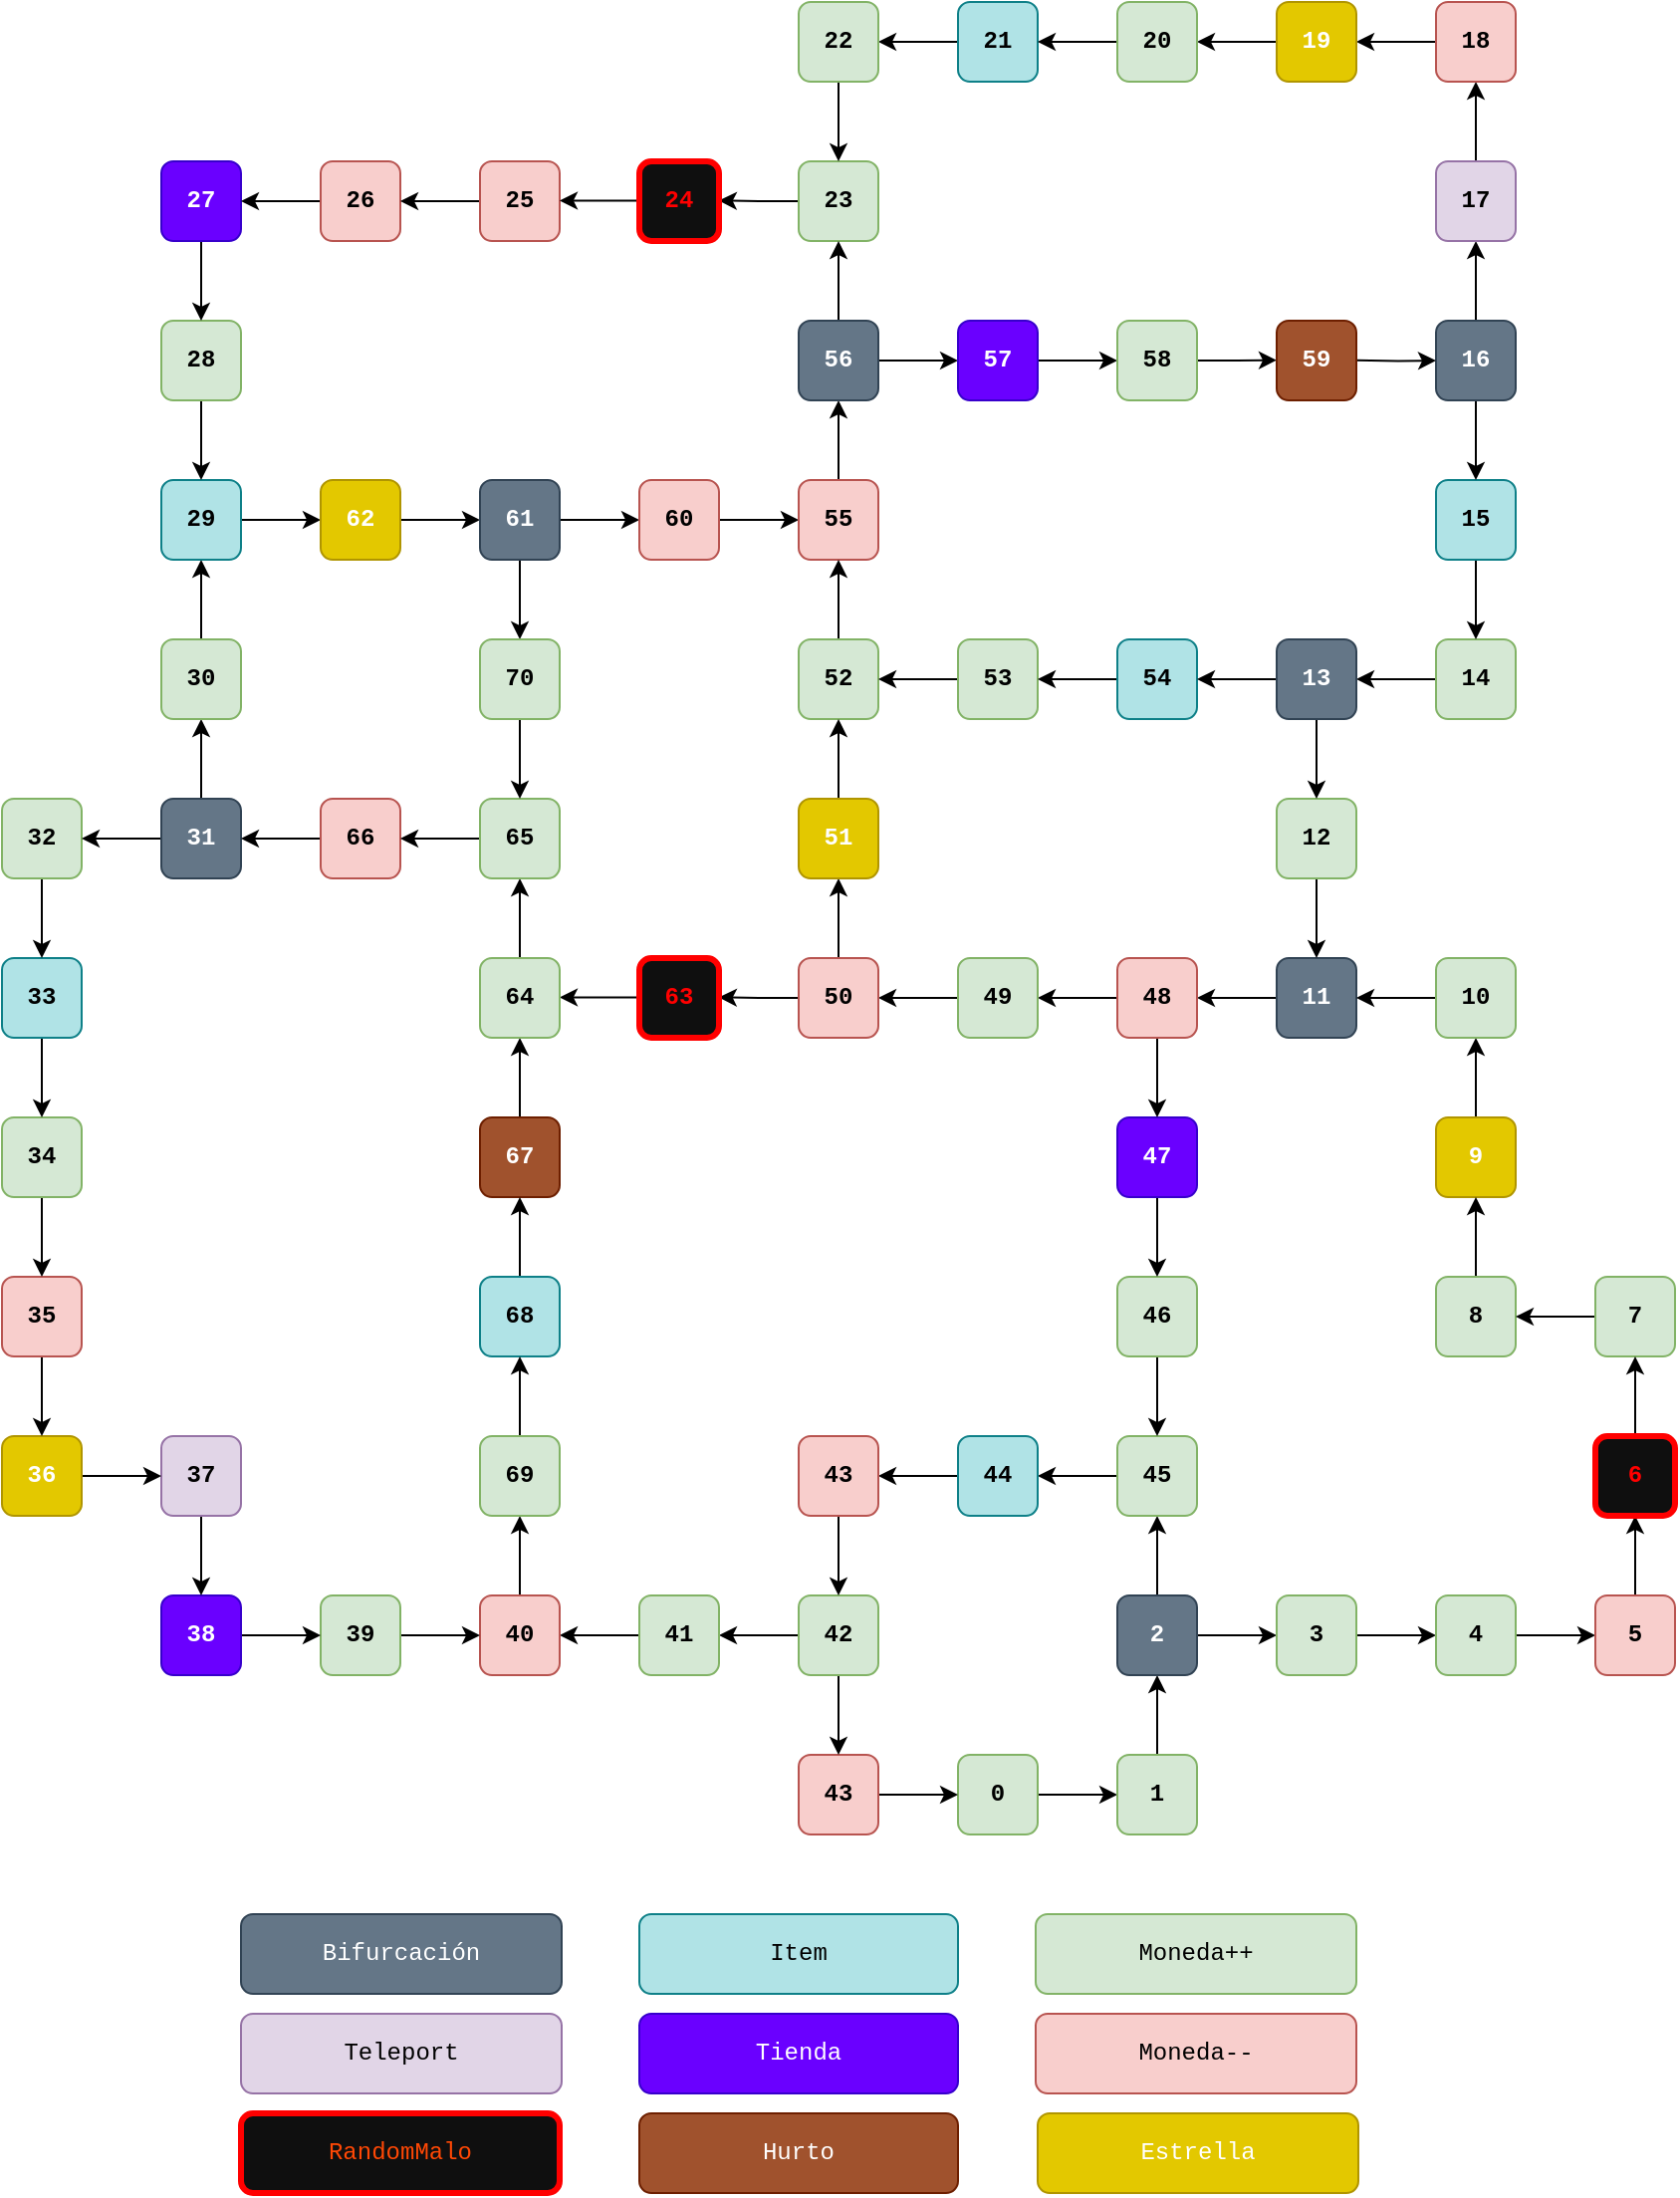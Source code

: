 <mxfile version="11.3.0" type="github" pages="1"><diagram id="_cqRjp08H9SDjL-jaQOt" name="Page-1"><mxGraphModel dx="2000" dy="1801" grid="1" gridSize="10" guides="1" tooltips="1" connect="1" arrows="1" fold="1" page="1" pageScale="1" pageWidth="827" pageHeight="1169" math="0" shadow="0"><root><mxCell id="0"/><mxCell id="1" parent="0"/><mxCell id="MRmTFFFtbZMQ2D_c0-ax-87" style="edgeStyle=orthogonalEdgeStyle;rounded=0;orthogonalLoop=1;jettySize=auto;html=1;exitX=1;exitY=0.5;exitDx=0;exitDy=0;entryX=0;entryY=0.5;entryDx=0;entryDy=0;fontFamily=Courier New;fontStyle=1" edge="1" parent="1" source="MRmTFFFtbZMQ2D_c0-ax-1" target="MRmTFFFtbZMQ2D_c0-ax-2"><mxGeometry relative="1" as="geometry"/></mxCell><mxCell id="MRmTFFFtbZMQ2D_c0-ax-1" value="0" style="rounded=1;whiteSpace=wrap;html=1;fontFamily=Courier New;fillColor=#d5e8d4;strokeColor=#82b366;fontStyle=1" vertex="1" parent="1"><mxGeometry x="360" y="520" width="40" height="40" as="geometry"/></mxCell><mxCell id="MRmTFFFtbZMQ2D_c0-ax-88" style="edgeStyle=orthogonalEdgeStyle;rounded=0;orthogonalLoop=1;jettySize=auto;html=1;exitX=0.5;exitY=0;exitDx=0;exitDy=0;entryX=0.5;entryY=1;entryDx=0;entryDy=0;fontFamily=Courier New;fontStyle=1" edge="1" parent="1" source="MRmTFFFtbZMQ2D_c0-ax-2" target="MRmTFFFtbZMQ2D_c0-ax-4"><mxGeometry relative="1" as="geometry"/></mxCell><mxCell id="MRmTFFFtbZMQ2D_c0-ax-2" value="1" style="rounded=1;whiteSpace=wrap;html=1;fontFamily=Courier New;fillColor=#d5e8d4;strokeColor=#82b366;fontStyle=1" vertex="1" parent="1"><mxGeometry x="440" y="520" width="40" height="40" as="geometry"/></mxCell><mxCell id="MRmTFFFtbZMQ2D_c0-ax-86" style="edgeStyle=orthogonalEdgeStyle;rounded=0;orthogonalLoop=1;jettySize=auto;html=1;exitX=1;exitY=0.5;exitDx=0;exitDy=0;entryX=0;entryY=0.5;entryDx=0;entryDy=0;fontFamily=Courier New;fontStyle=1" edge="1" parent="1" source="MRmTFFFtbZMQ2D_c0-ax-3" target="MRmTFFFtbZMQ2D_c0-ax-1"><mxGeometry relative="1" as="geometry"/></mxCell><mxCell id="MRmTFFFtbZMQ2D_c0-ax-3" value="43" style="rounded=1;whiteSpace=wrap;html=1;fontFamily=Courier New;fillColor=#f8cecc;strokeColor=#b85450;fontStyle=1" vertex="1" parent="1"><mxGeometry x="280" y="520" width="40" height="40" as="geometry"/></mxCell><mxCell id="MRmTFFFtbZMQ2D_c0-ax-89" style="edgeStyle=orthogonalEdgeStyle;rounded=0;orthogonalLoop=1;jettySize=auto;html=1;exitX=0.5;exitY=0;exitDx=0;exitDy=0;entryX=0.5;entryY=1;entryDx=0;entryDy=0;fontFamily=Courier New;fontStyle=1" edge="1" parent="1" source="MRmTFFFtbZMQ2D_c0-ax-4" target="MRmTFFFtbZMQ2D_c0-ax-6"><mxGeometry relative="1" as="geometry"/></mxCell><mxCell id="MRmTFFFtbZMQ2D_c0-ax-93" style="edgeStyle=orthogonalEdgeStyle;rounded=0;orthogonalLoop=1;jettySize=auto;html=1;exitX=1;exitY=0.5;exitDx=0;exitDy=0;entryX=0;entryY=0.5;entryDx=0;entryDy=0;fontFamily=Courier New;fontStyle=1" edge="1" parent="1" source="MRmTFFFtbZMQ2D_c0-ax-4" target="MRmTFFFtbZMQ2D_c0-ax-9"><mxGeometry relative="1" as="geometry"/></mxCell><mxCell id="MRmTFFFtbZMQ2D_c0-ax-4" value="2" style="rounded=1;whiteSpace=wrap;html=1;fontFamily=Courier New;fillColor=#647687;strokeColor=#314354;fontColor=#ffffff;fontStyle=1" vertex="1" parent="1"><mxGeometry x="440" y="440" width="40" height="40" as="geometry"/></mxCell><mxCell id="MRmTFFFtbZMQ2D_c0-ax-85" style="edgeStyle=orthogonalEdgeStyle;rounded=0;orthogonalLoop=1;jettySize=auto;html=1;exitX=0.5;exitY=1;exitDx=0;exitDy=0;entryX=0.5;entryY=0;entryDx=0;entryDy=0;fontFamily=Courier New;fontStyle=1" edge="1" parent="1" source="MRmTFFFtbZMQ2D_c0-ax-5" target="MRmTFFFtbZMQ2D_c0-ax-3"><mxGeometry relative="1" as="geometry"/></mxCell><mxCell id="MRmTFFFtbZMQ2D_c0-ax-170" style="edgeStyle=orthogonalEdgeStyle;rounded=0;orthogonalLoop=1;jettySize=auto;html=1;exitX=0;exitY=0.5;exitDx=0;exitDy=0;entryX=1;entryY=0.5;entryDx=0;entryDy=0;fontFamily=Courier New;fontStyle=1" edge="1" parent="1" source="MRmTFFFtbZMQ2D_c0-ax-5" target="MRmTFFFtbZMQ2D_c0-ax-27"><mxGeometry relative="1" as="geometry"/></mxCell><mxCell id="MRmTFFFtbZMQ2D_c0-ax-5" value="42" style="rounded=1;whiteSpace=wrap;html=1;fontFamily=Courier New;fillColor=#d5e8d4;strokeColor=#82b366;fontStyle=1" vertex="1" parent="1"><mxGeometry x="280" y="440" width="40" height="40" as="geometry"/></mxCell><mxCell id="MRmTFFFtbZMQ2D_c0-ax-90" style="edgeStyle=orthogonalEdgeStyle;rounded=0;orthogonalLoop=1;jettySize=auto;html=1;exitX=0;exitY=0.5;exitDx=0;exitDy=0;entryX=1;entryY=0.5;entryDx=0;entryDy=0;fontFamily=Courier New;fontStyle=1" edge="1" parent="1" source="MRmTFFFtbZMQ2D_c0-ax-6" target="MRmTFFFtbZMQ2D_c0-ax-7"><mxGeometry relative="1" as="geometry"/></mxCell><mxCell id="MRmTFFFtbZMQ2D_c0-ax-6" value="45" style="rounded=1;whiteSpace=wrap;html=1;fontFamily=Courier New;fillColor=#d5e8d4;strokeColor=#82b366;fontStyle=1" vertex="1" parent="1"><mxGeometry x="440" y="360" width="40" height="40" as="geometry"/></mxCell><mxCell id="MRmTFFFtbZMQ2D_c0-ax-91" style="edgeStyle=orthogonalEdgeStyle;rounded=0;orthogonalLoop=1;jettySize=auto;html=1;exitX=0;exitY=0.5;exitDx=0;exitDy=0;entryX=1;entryY=0.5;entryDx=0;entryDy=0;fontFamily=Courier New;fontStyle=1" edge="1" parent="1" source="MRmTFFFtbZMQ2D_c0-ax-7" target="MRmTFFFtbZMQ2D_c0-ax-8"><mxGeometry relative="1" as="geometry"/></mxCell><mxCell id="MRmTFFFtbZMQ2D_c0-ax-7" value="44" style="rounded=1;whiteSpace=wrap;html=1;fontFamily=Courier New;fillColor=#b0e3e6;strokeColor=#0e8088;fontStyle=1" vertex="1" parent="1"><mxGeometry x="360" y="360" width="40" height="40" as="geometry"/></mxCell><mxCell id="MRmTFFFtbZMQ2D_c0-ax-92" style="edgeStyle=orthogonalEdgeStyle;rounded=0;orthogonalLoop=1;jettySize=auto;html=1;exitX=0.5;exitY=1;exitDx=0;exitDy=0;entryX=0.5;entryY=0;entryDx=0;entryDy=0;fontFamily=Courier New;fontStyle=1" edge="1" parent="1" source="MRmTFFFtbZMQ2D_c0-ax-8" target="MRmTFFFtbZMQ2D_c0-ax-5"><mxGeometry relative="1" as="geometry"/></mxCell><mxCell id="MRmTFFFtbZMQ2D_c0-ax-8" value="43" style="rounded=1;whiteSpace=wrap;html=1;fontFamily=Courier New;fillColor=#f8cecc;strokeColor=#b85450;fontStyle=1" vertex="1" parent="1"><mxGeometry x="280" y="360" width="40" height="40" as="geometry"/></mxCell><mxCell id="MRmTFFFtbZMQ2D_c0-ax-106" style="edgeStyle=orthogonalEdgeStyle;rounded=0;orthogonalLoop=1;jettySize=auto;html=1;exitX=1;exitY=0.5;exitDx=0;exitDy=0;entryX=0;entryY=0.5;entryDx=0;entryDy=0;fontFamily=Courier New;fontStyle=1" edge="1" parent="1" source="MRmTFFFtbZMQ2D_c0-ax-9" target="MRmTFFFtbZMQ2D_c0-ax-10"><mxGeometry relative="1" as="geometry"/></mxCell><mxCell id="MRmTFFFtbZMQ2D_c0-ax-9" value="3" style="rounded=1;whiteSpace=wrap;html=1;fontFamily=Courier New;fillColor=#d5e8d4;strokeColor=#82b366;fontStyle=1" vertex="1" parent="1"><mxGeometry x="520" y="440" width="40" height="40" as="geometry"/></mxCell><mxCell id="MRmTFFFtbZMQ2D_c0-ax-105" style="edgeStyle=orthogonalEdgeStyle;rounded=0;orthogonalLoop=1;jettySize=auto;html=1;exitX=1;exitY=0.5;exitDx=0;exitDy=0;entryX=0;entryY=0.5;entryDx=0;entryDy=0;fontFamily=Courier New;fontStyle=1" edge="1" parent="1" source="MRmTFFFtbZMQ2D_c0-ax-10" target="MRmTFFFtbZMQ2D_c0-ax-11"><mxGeometry relative="1" as="geometry"/></mxCell><mxCell id="MRmTFFFtbZMQ2D_c0-ax-10" value="4" style="rounded=1;whiteSpace=wrap;html=1;fontFamily=Courier New;fillColor=#d5e8d4;strokeColor=#82b366;fontStyle=1" vertex="1" parent="1"><mxGeometry x="600" y="440" width="40" height="40" as="geometry"/></mxCell><mxCell id="MRmTFFFtbZMQ2D_c0-ax-104" style="edgeStyle=orthogonalEdgeStyle;rounded=0;orthogonalLoop=1;jettySize=auto;html=1;exitX=0.5;exitY=0;exitDx=0;exitDy=0;entryX=0.5;entryY=1;entryDx=0;entryDy=0;fontFamily=Courier New;fontStyle=1" edge="1" parent="1" source="MRmTFFFtbZMQ2D_c0-ax-11" target="MRmTFFFtbZMQ2D_c0-ax-20"><mxGeometry relative="1" as="geometry"/></mxCell><mxCell id="MRmTFFFtbZMQ2D_c0-ax-11" value="5" style="rounded=1;whiteSpace=wrap;html=1;fontFamily=Courier New;fillColor=#f8cecc;strokeColor=#b85450;fontStyle=1" vertex="1" parent="1"><mxGeometry x="680" y="440" width="40" height="40" as="geometry"/></mxCell><mxCell id="MRmTFFFtbZMQ2D_c0-ax-94" style="edgeStyle=orthogonalEdgeStyle;rounded=0;orthogonalLoop=1;jettySize=auto;html=1;exitX=0.5;exitY=1;exitDx=0;exitDy=0;entryX=0.5;entryY=0;entryDx=0;entryDy=0;fontFamily=Courier New;fontStyle=1" edge="1" parent="1" source="MRmTFFFtbZMQ2D_c0-ax-12" target="MRmTFFFtbZMQ2D_c0-ax-6"><mxGeometry relative="1" as="geometry"/></mxCell><mxCell id="MRmTFFFtbZMQ2D_c0-ax-12" value="46" style="rounded=1;whiteSpace=wrap;html=1;fontFamily=Courier New;fillColor=#d5e8d4;strokeColor=#82b366;fontStyle=1" vertex="1" parent="1"><mxGeometry x="440" y="280" width="40" height="40" as="geometry"/></mxCell><mxCell id="MRmTFFFtbZMQ2D_c0-ax-95" style="edgeStyle=orthogonalEdgeStyle;rounded=0;orthogonalLoop=1;jettySize=auto;html=1;exitX=0.5;exitY=1;exitDx=0;exitDy=0;entryX=0.5;entryY=0;entryDx=0;entryDy=0;fontFamily=Courier New;fontStyle=1" edge="1" parent="1" source="MRmTFFFtbZMQ2D_c0-ax-13" target="MRmTFFFtbZMQ2D_c0-ax-12"><mxGeometry relative="1" as="geometry"/></mxCell><mxCell id="MRmTFFFtbZMQ2D_c0-ax-13" value="47" style="rounded=1;whiteSpace=wrap;html=1;fontFamily=Courier New;fillColor=#6a00ff;strokeColor=#3700CC;fontColor=#ffffff;fontStyle=1" vertex="1" parent="1"><mxGeometry x="440" y="200" width="40" height="40" as="geometry"/></mxCell><mxCell id="MRmTFFFtbZMQ2D_c0-ax-98" style="edgeStyle=orthogonalEdgeStyle;rounded=0;orthogonalLoop=1;jettySize=auto;html=1;exitX=0;exitY=0.5;exitDx=0;exitDy=0;entryX=1;entryY=0.5;entryDx=0;entryDy=0;fontFamily=Courier New;fontStyle=1" edge="1" parent="1" source="MRmTFFFtbZMQ2D_c0-ax-14" target="MRmTFFFtbZMQ2D_c0-ax-15"><mxGeometry relative="1" as="geometry"/></mxCell><mxCell id="MRmTFFFtbZMQ2D_c0-ax-14" value="11" style="rounded=1;whiteSpace=wrap;html=1;fontFamily=Courier New;fillColor=#647687;strokeColor=#314354;fontColor=#ffffff;fontStyle=1" vertex="1" parent="1"><mxGeometry x="520" y="120" width="40" height="40" as="geometry"/></mxCell><mxCell id="MRmTFFFtbZMQ2D_c0-ax-96" style="edgeStyle=orthogonalEdgeStyle;rounded=0;orthogonalLoop=1;jettySize=auto;html=1;exitX=0.5;exitY=1;exitDx=0;exitDy=0;entryX=0.5;entryY=0;entryDx=0;entryDy=0;fontFamily=Courier New;fontStyle=1" edge="1" parent="1" source="MRmTFFFtbZMQ2D_c0-ax-15" target="MRmTFFFtbZMQ2D_c0-ax-13"><mxGeometry relative="1" as="geometry"/></mxCell><mxCell id="MRmTFFFtbZMQ2D_c0-ax-97" style="edgeStyle=orthogonalEdgeStyle;rounded=0;orthogonalLoop=1;jettySize=auto;html=1;exitX=0;exitY=0.5;exitDx=0;exitDy=0;entryX=1;entryY=0.5;entryDx=0;entryDy=0;fontFamily=Courier New;fontStyle=1" edge="1" parent="1" source="MRmTFFFtbZMQ2D_c0-ax-15" target="MRmTFFFtbZMQ2D_c0-ax-21"><mxGeometry relative="1" as="geometry"/></mxCell><mxCell id="MRmTFFFtbZMQ2D_c0-ax-15" value="48" style="rounded=1;whiteSpace=wrap;html=1;fontFamily=Courier New;fillColor=#f8cecc;strokeColor=#b85450;fontStyle=1" vertex="1" parent="1"><mxGeometry x="440" y="120" width="40" height="40" as="geometry"/></mxCell><mxCell id="MRmTFFFtbZMQ2D_c0-ax-100" style="edgeStyle=orthogonalEdgeStyle;rounded=0;orthogonalLoop=1;jettySize=auto;html=1;exitX=0.5;exitY=0;exitDx=0;exitDy=0;entryX=0.5;entryY=1;entryDx=0;entryDy=0;fontFamily=Courier New;fontStyle=1" edge="1" parent="1" source="MRmTFFFtbZMQ2D_c0-ax-16" target="MRmTFFFtbZMQ2D_c0-ax-17"><mxGeometry relative="1" as="geometry"/></mxCell><mxCell id="MRmTFFFtbZMQ2D_c0-ax-16" value="9" style="rounded=1;whiteSpace=wrap;html=1;fontFamily=Courier New;fillColor=#e3c800;strokeColor=#B09500;fontColor=#ffffff;fontStyle=1" vertex="1" parent="1"><mxGeometry x="600" y="200" width="40" height="40" as="geometry"/></mxCell><mxCell id="MRmTFFFtbZMQ2D_c0-ax-99" style="edgeStyle=orthogonalEdgeStyle;rounded=0;orthogonalLoop=1;jettySize=auto;html=1;exitX=0;exitY=0.5;exitDx=0;exitDy=0;entryX=1;entryY=0.5;entryDx=0;entryDy=0;fontFamily=Courier New;fontStyle=1" edge="1" parent="1" source="MRmTFFFtbZMQ2D_c0-ax-17" target="MRmTFFFtbZMQ2D_c0-ax-14"><mxGeometry relative="1" as="geometry"/></mxCell><mxCell id="MRmTFFFtbZMQ2D_c0-ax-17" value="10" style="rounded=1;whiteSpace=wrap;html=1;fontFamily=Courier New;fontStyle=1;fillColor=#d5e8d4;strokeColor=#82b366;" vertex="1" parent="1"><mxGeometry x="600" y="120" width="40" height="40" as="geometry"/></mxCell><mxCell id="MRmTFFFtbZMQ2D_c0-ax-101" style="edgeStyle=orthogonalEdgeStyle;rounded=0;orthogonalLoop=1;jettySize=auto;html=1;exitX=0.5;exitY=0;exitDx=0;exitDy=0;entryX=0.5;entryY=1;entryDx=0;entryDy=0;fontFamily=Courier New;fontStyle=1" edge="1" parent="1" source="MRmTFFFtbZMQ2D_c0-ax-18" target="MRmTFFFtbZMQ2D_c0-ax-16"><mxGeometry relative="1" as="geometry"/></mxCell><mxCell id="MRmTFFFtbZMQ2D_c0-ax-18" value="8" style="rounded=1;whiteSpace=wrap;html=1;fontFamily=Courier New;fillColor=#d5e8d4;strokeColor=#82b366;fontStyle=1" vertex="1" parent="1"><mxGeometry x="600" y="280" width="40" height="40" as="geometry"/></mxCell><mxCell id="MRmTFFFtbZMQ2D_c0-ax-102" style="edgeStyle=orthogonalEdgeStyle;rounded=0;orthogonalLoop=1;jettySize=auto;html=1;exitX=0;exitY=0.5;exitDx=0;exitDy=0;entryX=1;entryY=0.5;entryDx=0;entryDy=0;fontFamily=Courier New;fontStyle=1" edge="1" parent="1" source="MRmTFFFtbZMQ2D_c0-ax-19" target="MRmTFFFtbZMQ2D_c0-ax-18"><mxGeometry relative="1" as="geometry"/></mxCell><mxCell id="MRmTFFFtbZMQ2D_c0-ax-19" value="7" style="rounded=1;whiteSpace=wrap;html=1;fontFamily=Courier New;fontStyle=1;fillColor=#d5e8d4;strokeColor=#82b366;" vertex="1" parent="1"><mxGeometry x="680" y="280" width="40" height="40" as="geometry"/></mxCell><mxCell id="MRmTFFFtbZMQ2D_c0-ax-103" style="edgeStyle=orthogonalEdgeStyle;rounded=0;orthogonalLoop=1;jettySize=auto;html=1;exitX=0.5;exitY=0;exitDx=0;exitDy=0;entryX=0.5;entryY=1;entryDx=0;entryDy=0;fontFamily=Courier New;fontStyle=1" edge="1" parent="1" source="MRmTFFFtbZMQ2D_c0-ax-20" target="MRmTFFFtbZMQ2D_c0-ax-19"><mxGeometry relative="1" as="geometry"/></mxCell><mxCell id="MRmTFFFtbZMQ2D_c0-ax-20" value="&lt;font color=&quot;#ff0000&quot;&gt;6&lt;/font&gt;" style="rounded=1;whiteSpace=wrap;html=1;fontFamily=Courier New;strokeColor=#FF0000;fillColor=#0F0F0F;strokeWidth=3;fontStyle=1" vertex="1" parent="1"><mxGeometry x="680" y="360" width="40" height="40" as="geometry"/></mxCell><mxCell id="MRmTFFFtbZMQ2D_c0-ax-122" style="edgeStyle=orthogonalEdgeStyle;rounded=0;orthogonalLoop=1;jettySize=auto;html=1;exitX=0;exitY=0.5;exitDx=0;exitDy=0;entryX=1;entryY=0.5;entryDx=0;entryDy=0;fontFamily=Courier New;fontStyle=1" edge="1" parent="1" source="MRmTFFFtbZMQ2D_c0-ax-21" target="MRmTFFFtbZMQ2D_c0-ax-22"><mxGeometry relative="1" as="geometry"/></mxCell><mxCell id="MRmTFFFtbZMQ2D_c0-ax-21" value="49" style="rounded=1;whiteSpace=wrap;html=1;fontFamily=Courier New;fillColor=#d5e8d4;strokeColor=#82b366;fontStyle=1" vertex="1" parent="1"><mxGeometry x="360" y="120" width="40" height="40" as="geometry"/></mxCell><mxCell id="MRmTFFFtbZMQ2D_c0-ax-127" style="edgeStyle=orthogonalEdgeStyle;rounded=0;orthogonalLoop=1;jettySize=auto;html=1;exitX=0;exitY=0.5;exitDx=0;exitDy=0;entryX=1;entryY=0.5;entryDx=0;entryDy=0;fontFamily=Courier New;fontStyle=1" edge="1" parent="1" source="MRmTFFFtbZMQ2D_c0-ax-22"><mxGeometry relative="1" as="geometry"><mxPoint x="239.931" y="139.724" as="targetPoint"/></mxGeometry></mxCell><mxCell id="MRmTFFFtbZMQ2D_c0-ax-193" style="edgeStyle=orthogonalEdgeStyle;rounded=0;orthogonalLoop=1;jettySize=auto;html=1;exitX=0.5;exitY=0;exitDx=0;exitDy=0;entryX=0.5;entryY=1;entryDx=0;entryDy=0;fontFamily=Courier New;" edge="1" parent="1" source="MRmTFFFtbZMQ2D_c0-ax-22" target="MRmTFFFtbZMQ2D_c0-ax-119"><mxGeometry relative="1" as="geometry"/></mxCell><mxCell id="MRmTFFFtbZMQ2D_c0-ax-22" value="50" style="rounded=1;whiteSpace=wrap;html=1;fontFamily=Courier New;fillColor=#f8cecc;strokeColor=#b85450;fontStyle=1" vertex="1" parent="1"><mxGeometry x="280" y="120" width="40" height="40" as="geometry"/></mxCell><mxCell id="MRmTFFFtbZMQ2D_c0-ax-126" style="edgeStyle=orthogonalEdgeStyle;rounded=0;orthogonalLoop=1;jettySize=auto;html=1;exitX=0;exitY=0.5;exitDx=0;exitDy=0;entryX=1;entryY=0.5;entryDx=0;entryDy=0;fontFamily=Courier New;fontStyle=1" edge="1" parent="1" target="MRmTFFFtbZMQ2D_c0-ax-33"><mxGeometry relative="1" as="geometry"><mxPoint x="199.931" y="139.724" as="sourcePoint"/></mxGeometry></mxCell><mxCell id="MRmTFFFtbZMQ2D_c0-ax-187" style="edgeStyle=orthogonalEdgeStyle;rounded=0;orthogonalLoop=1;jettySize=auto;html=1;exitX=0.5;exitY=1;exitDx=0;exitDy=0;entryX=0.5;entryY=0;entryDx=0;entryDy=0;fontFamily=Courier New;" edge="1" parent="1" source="MRmTFFFtbZMQ2D_c0-ax-24" target="MRmTFFFtbZMQ2D_c0-ax-14"><mxGeometry relative="1" as="geometry"/></mxCell><mxCell id="MRmTFFFtbZMQ2D_c0-ax-24" value="12" style="rounded=1;whiteSpace=wrap;html=1;fontFamily=Courier New;fillColor=#d5e8d4;strokeColor=#82b366;fontStyle=1" vertex="1" parent="1"><mxGeometry x="520" y="40" width="40" height="40" as="geometry"/></mxCell><mxCell id="MRmTFFFtbZMQ2D_c0-ax-190" style="edgeStyle=orthogonalEdgeStyle;rounded=0;orthogonalLoop=1;jettySize=auto;html=1;exitX=0;exitY=0.5;exitDx=0;exitDy=0;entryX=1;entryY=0.5;entryDx=0;entryDy=0;fontFamily=Courier New;" edge="1" parent="1" source="MRmTFFFtbZMQ2D_c0-ax-26" target="MRmTFFFtbZMQ2D_c0-ax-57"><mxGeometry relative="1" as="geometry"/></mxCell><mxCell id="MRmTFFFtbZMQ2D_c0-ax-26" value="14" style="rounded=1;whiteSpace=wrap;html=1;fontFamily=Courier New;fillColor=#d5e8d4;strokeColor=#82b366;fontStyle=1" vertex="1" parent="1"><mxGeometry x="600" y="-40" width="40" height="40" as="geometry"/></mxCell><mxCell id="MRmTFFFtbZMQ2D_c0-ax-169" style="edgeStyle=orthogonalEdgeStyle;rounded=0;orthogonalLoop=1;jettySize=auto;html=1;exitX=0;exitY=0.5;exitDx=0;exitDy=0;entryX=1;entryY=0.5;entryDx=0;entryDy=0;fontFamily=Courier New;fontStyle=1" edge="1" parent="1" source="MRmTFFFtbZMQ2D_c0-ax-27" target="MRmTFFFtbZMQ2D_c0-ax-28"><mxGeometry relative="1" as="geometry"/></mxCell><mxCell id="MRmTFFFtbZMQ2D_c0-ax-27" value="41" style="rounded=1;whiteSpace=wrap;html=1;fontFamily=Courier New;fillColor=#d5e8d4;strokeColor=#82b366;fontStyle=1" vertex="1" parent="1"><mxGeometry x="200" y="440" width="40" height="40" as="geometry"/></mxCell><mxCell id="MRmTFFFtbZMQ2D_c0-ax-165" style="edgeStyle=orthogonalEdgeStyle;rounded=0;orthogonalLoop=1;jettySize=auto;html=1;exitX=0.5;exitY=0;exitDx=0;exitDy=0;entryX=0.5;entryY=1;entryDx=0;entryDy=0;fontFamily=Courier New;fontStyle=1" edge="1" parent="1" source="MRmTFFFtbZMQ2D_c0-ax-28" target="MRmTFFFtbZMQ2D_c0-ax-32"><mxGeometry relative="1" as="geometry"/></mxCell><mxCell id="MRmTFFFtbZMQ2D_c0-ax-28" value="40" style="rounded=1;whiteSpace=wrap;html=1;fontFamily=Courier New;fillColor=#f8cecc;strokeColor=#b85450;fontStyle=1" vertex="1" parent="1"><mxGeometry x="120" y="440" width="40" height="40" as="geometry"/></mxCell><mxCell id="MRmTFFFtbZMQ2D_c0-ax-168" style="edgeStyle=orthogonalEdgeStyle;rounded=0;orthogonalLoop=1;jettySize=auto;html=1;exitX=0.5;exitY=0;exitDx=0;exitDy=0;entryX=0.5;entryY=1;entryDx=0;entryDy=0;fontFamily=Courier New;fontStyle=1" edge="1" parent="1" source="MRmTFFFtbZMQ2D_c0-ax-30" target="MRmTFFFtbZMQ2D_c0-ax-33"><mxGeometry relative="1" as="geometry"/></mxCell><mxCell id="MRmTFFFtbZMQ2D_c0-ax-30" value="67" style="rounded=1;whiteSpace=wrap;html=1;fontFamily=Courier New;fillColor=#a0522d;strokeColor=#6D1F00;fontColor=#ffffff;fontStyle=1" vertex="1" parent="1"><mxGeometry x="120" y="200" width="40" height="40" as="geometry"/></mxCell><mxCell id="MRmTFFFtbZMQ2D_c0-ax-167" style="edgeStyle=orthogonalEdgeStyle;rounded=0;orthogonalLoop=1;jettySize=auto;html=1;exitX=0.5;exitY=0;exitDx=0;exitDy=0;entryX=0.5;entryY=1;entryDx=0;entryDy=0;fontFamily=Courier New;fontStyle=1" edge="1" parent="1" source="MRmTFFFtbZMQ2D_c0-ax-31" target="MRmTFFFtbZMQ2D_c0-ax-30"><mxGeometry relative="1" as="geometry"/></mxCell><mxCell id="MRmTFFFtbZMQ2D_c0-ax-31" value="68" style="rounded=1;whiteSpace=wrap;html=1;fontFamily=Courier New;fillColor=#b0e3e6;strokeColor=#0e8088;fontStyle=1" vertex="1" parent="1"><mxGeometry x="120" y="280" width="40" height="40" as="geometry"/></mxCell><mxCell id="MRmTFFFtbZMQ2D_c0-ax-166" style="edgeStyle=orthogonalEdgeStyle;rounded=0;orthogonalLoop=1;jettySize=auto;html=1;exitX=0.5;exitY=0;exitDx=0;exitDy=0;entryX=0.5;entryY=1;entryDx=0;entryDy=0;fontFamily=Courier New;fontStyle=1" edge="1" parent="1" source="MRmTFFFtbZMQ2D_c0-ax-32" target="MRmTFFFtbZMQ2D_c0-ax-31"><mxGeometry relative="1" as="geometry"/></mxCell><mxCell id="MRmTFFFtbZMQ2D_c0-ax-32" value="69" style="rounded=1;whiteSpace=wrap;html=1;fontFamily=Courier New;fillColor=#d5e8d4;strokeColor=#82b366;fontStyle=1" vertex="1" parent="1"><mxGeometry x="120" y="360" width="40" height="40" as="geometry"/></mxCell><mxCell id="MRmTFFFtbZMQ2D_c0-ax-125" style="edgeStyle=orthogonalEdgeStyle;rounded=0;orthogonalLoop=1;jettySize=auto;html=1;exitX=0.5;exitY=0;exitDx=0;exitDy=0;entryX=0.5;entryY=1;entryDx=0;entryDy=0;fontFamily=Courier New;fontStyle=1" edge="1" parent="1" source="MRmTFFFtbZMQ2D_c0-ax-33" target="MRmTFFFtbZMQ2D_c0-ax-44"><mxGeometry relative="1" as="geometry"/></mxCell><mxCell id="MRmTFFFtbZMQ2D_c0-ax-33" value="64" style="rounded=1;whiteSpace=wrap;html=1;fontFamily=Courier New;fillColor=#d5e8d4;strokeColor=#82b366;fontStyle=1" vertex="1" parent="1"><mxGeometry x="120" y="120" width="40" height="40" as="geometry"/></mxCell><mxCell id="MRmTFFFtbZMQ2D_c0-ax-164" style="edgeStyle=orthogonalEdgeStyle;rounded=0;orthogonalLoop=1;jettySize=auto;html=1;exitX=1;exitY=0.5;exitDx=0;exitDy=0;entryX=0;entryY=0.5;entryDx=0;entryDy=0;fontFamily=Courier New;fontStyle=1" edge="1" parent="1" source="MRmTFFFtbZMQ2D_c0-ax-34" target="MRmTFFFtbZMQ2D_c0-ax-28"><mxGeometry relative="1" as="geometry"/></mxCell><mxCell id="MRmTFFFtbZMQ2D_c0-ax-34" value="39" style="rounded=1;whiteSpace=wrap;html=1;fontFamily=Courier New;fillColor=#d5e8d4;strokeColor=#82b366;fontStyle=1" vertex="1" parent="1"><mxGeometry x="40" y="440" width="40" height="40" as="geometry"/></mxCell><mxCell id="MRmTFFFtbZMQ2D_c0-ax-163" style="edgeStyle=orthogonalEdgeStyle;rounded=0;orthogonalLoop=1;jettySize=auto;html=1;exitX=1;exitY=0.5;exitDx=0;exitDy=0;entryX=0;entryY=0.5;entryDx=0;entryDy=0;fontFamily=Courier New;fontStyle=1" edge="1" parent="1" source="MRmTFFFtbZMQ2D_c0-ax-35" target="MRmTFFFtbZMQ2D_c0-ax-34"><mxGeometry relative="1" as="geometry"/></mxCell><mxCell id="MRmTFFFtbZMQ2D_c0-ax-35" value="38" style="rounded=1;whiteSpace=wrap;html=1;fontFamily=Courier New;fillColor=#6a00ff;strokeColor=#3700CC;fontColor=#ffffff;fontStyle=1" vertex="1" parent="1"><mxGeometry x="-40" y="440" width="40" height="40" as="geometry"/></mxCell><mxCell id="MRmTFFFtbZMQ2D_c0-ax-162" style="edgeStyle=orthogonalEdgeStyle;rounded=0;orthogonalLoop=1;jettySize=auto;html=1;exitX=0.5;exitY=1;exitDx=0;exitDy=0;entryX=0.5;entryY=0;entryDx=0;entryDy=0;fontFamily=Courier New;fontStyle=1" edge="1" parent="1" source="MRmTFFFtbZMQ2D_c0-ax-36" target="MRmTFFFtbZMQ2D_c0-ax-35"><mxGeometry relative="1" as="geometry"/></mxCell><mxCell id="MRmTFFFtbZMQ2D_c0-ax-36" value="37" style="rounded=1;whiteSpace=wrap;html=1;fontFamily=Courier New;fillColor=#e1d5e7;strokeColor=#9673a6;fontStyle=1" vertex="1" parent="1"><mxGeometry x="-40" y="360" width="40" height="40" as="geometry"/></mxCell><mxCell id="MRmTFFFtbZMQ2D_c0-ax-161" style="edgeStyle=orthogonalEdgeStyle;rounded=0;orthogonalLoop=1;jettySize=auto;html=1;exitX=1;exitY=0.5;exitDx=0;exitDy=0;entryX=0;entryY=0.5;entryDx=0;entryDy=0;fontFamily=Courier New;fontStyle=1" edge="1" parent="1" source="MRmTFFFtbZMQ2D_c0-ax-37" target="MRmTFFFtbZMQ2D_c0-ax-36"><mxGeometry relative="1" as="geometry"/></mxCell><mxCell id="MRmTFFFtbZMQ2D_c0-ax-37" value="36" style="rounded=1;whiteSpace=wrap;html=1;fontFamily=Courier New;fillColor=#e3c800;strokeColor=#B09500;fontColor=#ffffff;fontStyle=1" vertex="1" parent="1"><mxGeometry x="-120" y="360" width="40" height="40" as="geometry"/></mxCell><mxCell id="MRmTFFFtbZMQ2D_c0-ax-160" style="edgeStyle=orthogonalEdgeStyle;rounded=0;orthogonalLoop=1;jettySize=auto;html=1;exitX=0.5;exitY=1;exitDx=0;exitDy=0;entryX=0.5;entryY=0;entryDx=0;entryDy=0;fontFamily=Courier New;fontStyle=1" edge="1" parent="1" source="MRmTFFFtbZMQ2D_c0-ax-38" target="MRmTFFFtbZMQ2D_c0-ax-37"><mxGeometry relative="1" as="geometry"/></mxCell><mxCell id="MRmTFFFtbZMQ2D_c0-ax-38" value="35" style="rounded=1;whiteSpace=wrap;html=1;fontFamily=Courier New;fillColor=#f8cecc;strokeColor=#b85450;fontStyle=1" vertex="1" parent="1"><mxGeometry x="-120" y="280" width="40" height="40" as="geometry"/></mxCell><mxCell id="MRmTFFFtbZMQ2D_c0-ax-159" style="edgeStyle=orthogonalEdgeStyle;rounded=0;orthogonalLoop=1;jettySize=auto;html=1;exitX=0.5;exitY=1;exitDx=0;exitDy=0;entryX=0.5;entryY=0;entryDx=0;entryDy=0;fontFamily=Courier New;fontStyle=1" edge="1" parent="1" source="MRmTFFFtbZMQ2D_c0-ax-39" target="MRmTFFFtbZMQ2D_c0-ax-38"><mxGeometry relative="1" as="geometry"/></mxCell><mxCell id="MRmTFFFtbZMQ2D_c0-ax-39" value="34" style="rounded=1;whiteSpace=wrap;html=1;fontFamily=Courier New;fillColor=#d5e8d4;strokeColor=#82b366;fontStyle=1" vertex="1" parent="1"><mxGeometry x="-120" y="200" width="40" height="40" as="geometry"/></mxCell><mxCell id="MRmTFFFtbZMQ2D_c0-ax-158" style="edgeStyle=orthogonalEdgeStyle;rounded=0;orthogonalLoop=1;jettySize=auto;html=1;exitX=0.5;exitY=1;exitDx=0;exitDy=0;entryX=0.5;entryY=0;entryDx=0;entryDy=0;fontFamily=Courier New;fontStyle=1" edge="1" parent="1" source="MRmTFFFtbZMQ2D_c0-ax-40" target="MRmTFFFtbZMQ2D_c0-ax-39"><mxGeometry relative="1" as="geometry"/></mxCell><mxCell id="MRmTFFFtbZMQ2D_c0-ax-40" value="33" style="rounded=1;whiteSpace=wrap;html=1;fontFamily=Courier New;fillColor=#b0e3e6;strokeColor=#0e8088;fontStyle=1" vertex="1" parent="1"><mxGeometry x="-120" y="120" width="40" height="40" as="geometry"/></mxCell><mxCell id="MRmTFFFtbZMQ2D_c0-ax-157" style="edgeStyle=orthogonalEdgeStyle;rounded=0;orthogonalLoop=1;jettySize=auto;html=1;exitX=0.5;exitY=1;exitDx=0;exitDy=0;entryX=0.5;entryY=0;entryDx=0;entryDy=0;fontFamily=Courier New;fontStyle=1" edge="1" parent="1" source="MRmTFFFtbZMQ2D_c0-ax-41" target="MRmTFFFtbZMQ2D_c0-ax-40"><mxGeometry relative="1" as="geometry"/></mxCell><mxCell id="MRmTFFFtbZMQ2D_c0-ax-41" value="32" style="rounded=1;whiteSpace=wrap;html=1;fontFamily=Courier New;fillColor=#d5e8d4;strokeColor=#82b366;fontStyle=1" vertex="1" parent="1"><mxGeometry x="-120" y="40" width="40" height="40" as="geometry"/></mxCell><mxCell id="MRmTFFFtbZMQ2D_c0-ax-156" style="edgeStyle=orthogonalEdgeStyle;rounded=0;orthogonalLoop=1;jettySize=auto;html=1;exitX=0;exitY=0.5;exitDx=0;exitDy=0;entryX=1;entryY=0.5;entryDx=0;entryDy=0;fontFamily=Courier New;fontStyle=1" edge="1" parent="1" source="MRmTFFFtbZMQ2D_c0-ax-42" target="MRmTFFFtbZMQ2D_c0-ax-41"><mxGeometry relative="1" as="geometry"/></mxCell><mxCell id="MRmTFFFtbZMQ2D_c0-ax-171" style="edgeStyle=orthogonalEdgeStyle;rounded=0;orthogonalLoop=1;jettySize=auto;html=1;exitX=0.5;exitY=0;exitDx=0;exitDy=0;entryX=0.5;entryY=1;entryDx=0;entryDy=0;fontFamily=Courier New;fontStyle=1" edge="1" parent="1" source="MRmTFFFtbZMQ2D_c0-ax-42" target="MRmTFFFtbZMQ2D_c0-ax-45"><mxGeometry relative="1" as="geometry"/></mxCell><mxCell id="MRmTFFFtbZMQ2D_c0-ax-42" value="31" style="rounded=1;whiteSpace=wrap;html=1;fontFamily=Courier New;fillColor=#647687;strokeColor=#314354;fontColor=#ffffff;fontStyle=1" vertex="1" parent="1"><mxGeometry x="-40" y="40" width="40" height="40" as="geometry"/></mxCell><mxCell id="MRmTFFFtbZMQ2D_c0-ax-75" style="edgeStyle=orthogonalEdgeStyle;rounded=0;orthogonalLoop=1;jettySize=auto;html=1;exitX=0;exitY=0.5;exitDx=0;exitDy=0;entryX=1;entryY=0.5;entryDx=0;entryDy=0;fontFamily=Courier New;fontStyle=1" edge="1" parent="1" source="MRmTFFFtbZMQ2D_c0-ax-43" target="MRmTFFFtbZMQ2D_c0-ax-42"><mxGeometry relative="1" as="geometry"/></mxCell><mxCell id="MRmTFFFtbZMQ2D_c0-ax-43" value="66" style="rounded=1;whiteSpace=wrap;html=1;fontFamily=Courier New;fillColor=#f8cecc;strokeColor=#b85450;fontStyle=1" vertex="1" parent="1"><mxGeometry x="40" y="40" width="40" height="40" as="geometry"/></mxCell><mxCell id="MRmTFFFtbZMQ2D_c0-ax-124" style="edgeStyle=orthogonalEdgeStyle;rounded=0;orthogonalLoop=1;jettySize=auto;html=1;exitX=0;exitY=0.5;exitDx=0;exitDy=0;entryX=1;entryY=0.5;entryDx=0;entryDy=0;fontFamily=Courier New;fontStyle=1" edge="1" parent="1" source="MRmTFFFtbZMQ2D_c0-ax-44" target="MRmTFFFtbZMQ2D_c0-ax-43"><mxGeometry relative="1" as="geometry"/></mxCell><mxCell id="MRmTFFFtbZMQ2D_c0-ax-44" value="65" style="rounded=1;whiteSpace=wrap;html=1;fontFamily=Courier New;fillColor=#d5e8d4;strokeColor=#82b366;fontStyle=1" vertex="1" parent="1"><mxGeometry x="120" y="40" width="40" height="40" as="geometry"/></mxCell><mxCell id="MRmTFFFtbZMQ2D_c0-ax-172" style="edgeStyle=orthogonalEdgeStyle;rounded=0;orthogonalLoop=1;jettySize=auto;html=1;exitX=0.5;exitY=0;exitDx=0;exitDy=0;entryX=0.5;entryY=1;entryDx=0;entryDy=0;fontFamily=Courier New;fontStyle=1" edge="1" parent="1" source="MRmTFFFtbZMQ2D_c0-ax-45" target="MRmTFFFtbZMQ2D_c0-ax-46"><mxGeometry relative="1" as="geometry"/></mxCell><mxCell id="MRmTFFFtbZMQ2D_c0-ax-45" value="30" style="rounded=1;whiteSpace=wrap;html=1;fontFamily=Courier New;fillColor=#d5e8d4;strokeColor=#82b366;fontStyle=1" vertex="1" parent="1"><mxGeometry x="-40" y="-40" width="40" height="40" as="geometry"/></mxCell><mxCell id="MRmTFFFtbZMQ2D_c0-ax-74" style="edgeStyle=orthogonalEdgeStyle;rounded=0;orthogonalLoop=1;jettySize=auto;html=1;exitX=1;exitY=0.5;exitDx=0;exitDy=0;entryX=0;entryY=0.5;entryDx=0;entryDy=0;fontFamily=Courier New;fontStyle=1" edge="1" parent="1" source="MRmTFFFtbZMQ2D_c0-ax-46" target="MRmTFFFtbZMQ2D_c0-ax-50"><mxGeometry relative="1" as="geometry"/></mxCell><mxCell id="MRmTFFFtbZMQ2D_c0-ax-46" value="29" style="rounded=1;whiteSpace=wrap;html=1;fontFamily=Courier New;fillColor=#b0e3e6;strokeColor=#0e8088;fontStyle=1" vertex="1" parent="1"><mxGeometry x="-40" y="-120" width="40" height="40" as="geometry"/></mxCell><mxCell id="MRmTFFFtbZMQ2D_c0-ax-151" style="edgeStyle=orthogonalEdgeStyle;rounded=0;orthogonalLoop=1;jettySize=auto;html=1;exitX=0.5;exitY=1;exitDx=0;exitDy=0;entryX=0.5;entryY=0;entryDx=0;entryDy=0;fontFamily=Courier New;fontStyle=1" edge="1" parent="1" source="MRmTFFFtbZMQ2D_c0-ax-47" target="MRmTFFFtbZMQ2D_c0-ax-46"><mxGeometry relative="1" as="geometry"/></mxCell><mxCell id="MRmTFFFtbZMQ2D_c0-ax-47" value="28" style="rounded=1;whiteSpace=wrap;html=1;fontFamily=Courier New;fillColor=#d5e8d4;strokeColor=#82b366;fontStyle=1" vertex="1" parent="1"><mxGeometry x="-40" y="-200" width="40" height="40" as="geometry"/></mxCell><mxCell id="MRmTFFFtbZMQ2D_c0-ax-150" style="edgeStyle=orthogonalEdgeStyle;rounded=0;orthogonalLoop=1;jettySize=auto;html=1;exitX=0.5;exitY=1;exitDx=0;exitDy=0;entryX=0.5;entryY=0;entryDx=0;entryDy=0;fontFamily=Courier New;fontStyle=1" edge="1" parent="1" source="MRmTFFFtbZMQ2D_c0-ax-48" target="MRmTFFFtbZMQ2D_c0-ax-47"><mxGeometry relative="1" as="geometry"/></mxCell><mxCell id="MRmTFFFtbZMQ2D_c0-ax-48" value="27" style="rounded=1;whiteSpace=wrap;html=1;fontFamily=Courier New;fillColor=#6a00ff;strokeColor=#3700CC;fontColor=#ffffff;fontStyle=1" vertex="1" parent="1"><mxGeometry x="-40" y="-280" width="40" height="40" as="geometry"/></mxCell><mxCell id="MRmTFFFtbZMQ2D_c0-ax-153" style="edgeStyle=orthogonalEdgeStyle;rounded=0;orthogonalLoop=1;jettySize=auto;html=1;exitX=0;exitY=0.5;exitDx=0;exitDy=0;entryX=1;entryY=0.5;entryDx=0;entryDy=0;fontFamily=Courier New;fontStyle=1" edge="1" parent="1" source="MRmTFFFtbZMQ2D_c0-ax-49" target="MRmTFFFtbZMQ2D_c0-ax-48"><mxGeometry relative="1" as="geometry"/></mxCell><mxCell id="MRmTFFFtbZMQ2D_c0-ax-49" value="26" style="rounded=1;whiteSpace=wrap;html=1;fontFamily=Courier New;fillColor=#f8cecc;strokeColor=#b85450;fontStyle=1" vertex="1" parent="1"><mxGeometry x="40" y="-280" width="40" height="40" as="geometry"/></mxCell><mxCell id="MRmTFFFtbZMQ2D_c0-ax-76" style="edgeStyle=orthogonalEdgeStyle;rounded=0;orthogonalLoop=1;jettySize=auto;html=1;exitX=1;exitY=0.5;exitDx=0;exitDy=0;entryX=0;entryY=0.5;entryDx=0;entryDy=0;fontFamily=Courier New;fontStyle=1" edge="1" parent="1" source="MRmTFFFtbZMQ2D_c0-ax-50" target="MRmTFFFtbZMQ2D_c0-ax-51"><mxGeometry relative="1" as="geometry"/></mxCell><mxCell id="MRmTFFFtbZMQ2D_c0-ax-50" value="62" style="rounded=1;whiteSpace=wrap;html=1;fontFamily=Courier New;fillColor=#e3c800;strokeColor=#B09500;fontColor=#ffffff;fontStyle=1" vertex="1" parent="1"><mxGeometry x="40" y="-120" width="40" height="40" as="geometry"/></mxCell><mxCell id="MRmTFFFtbZMQ2D_c0-ax-77" style="edgeStyle=orthogonalEdgeStyle;rounded=0;orthogonalLoop=1;jettySize=auto;html=1;exitX=1;exitY=0.5;exitDx=0;exitDy=0;entryX=0;entryY=0.5;entryDx=0;entryDy=0;fontFamily=Courier New;fontStyle=1" edge="1" parent="1" source="MRmTFFFtbZMQ2D_c0-ax-51" target="MRmTFFFtbZMQ2D_c0-ax-52"><mxGeometry relative="1" as="geometry"/></mxCell><mxCell id="MRmTFFFtbZMQ2D_c0-ax-191" style="edgeStyle=orthogonalEdgeStyle;rounded=0;orthogonalLoop=1;jettySize=auto;html=1;exitX=0.5;exitY=1;exitDx=0;exitDy=0;entryX=0.5;entryY=0;entryDx=0;entryDy=0;fontFamily=Courier New;" edge="1" parent="1" source="MRmTFFFtbZMQ2D_c0-ax-51" target="MRmTFFFtbZMQ2D_c0-ax-185"><mxGeometry relative="1" as="geometry"/></mxCell><mxCell id="MRmTFFFtbZMQ2D_c0-ax-51" value="61" style="rounded=1;whiteSpace=wrap;html=1;fontFamily=Courier New;fillColor=#647687;strokeColor=#314354;fontStyle=1;fontColor=#ffffff;" vertex="1" parent="1"><mxGeometry x="120" y="-120" width="40" height="40" as="geometry"/></mxCell><mxCell id="MRmTFFFtbZMQ2D_c0-ax-82" style="edgeStyle=orthogonalEdgeStyle;rounded=0;orthogonalLoop=1;jettySize=auto;html=1;exitX=1;exitY=0.5;exitDx=0;exitDy=0;entryX=0;entryY=0.5;entryDx=0;entryDy=0;fontFamily=Courier New;fontStyle=1" edge="1" parent="1" source="MRmTFFFtbZMQ2D_c0-ax-52" target="MRmTFFFtbZMQ2D_c0-ax-53"><mxGeometry relative="1" as="geometry"/></mxCell><mxCell id="MRmTFFFtbZMQ2D_c0-ax-52" value="60" style="rounded=1;whiteSpace=wrap;html=1;fontFamily=Courier New;fillColor=#f8cecc;strokeColor=#b85450;fontStyle=1" vertex="1" parent="1"><mxGeometry x="200" y="-120" width="40" height="40" as="geometry"/></mxCell><mxCell id="MRmTFFFtbZMQ2D_c0-ax-140" style="edgeStyle=orthogonalEdgeStyle;rounded=0;orthogonalLoop=1;jettySize=auto;html=1;exitX=0.5;exitY=0;exitDx=0;exitDy=0;entryX=0.5;entryY=1;entryDx=0;entryDy=0;fontFamily=Courier New;fontStyle=1" edge="1" parent="1" source="MRmTFFFtbZMQ2D_c0-ax-53" target="MRmTFFFtbZMQ2D_c0-ax-69"><mxGeometry relative="1" as="geometry"/></mxCell><mxCell id="MRmTFFFtbZMQ2D_c0-ax-53" value="55" style="rounded=1;whiteSpace=wrap;html=1;fontFamily=Courier New;fillColor=#f8cecc;strokeColor=#b85450;fontStyle=1" vertex="1" parent="1"><mxGeometry x="280" y="-120" width="40" height="40" as="geometry"/></mxCell><mxCell id="MRmTFFFtbZMQ2D_c0-ax-117" style="edgeStyle=orthogonalEdgeStyle;rounded=0;orthogonalLoop=1;jettySize=auto;html=1;exitX=0.5;exitY=0;exitDx=0;exitDy=0;entryX=0.5;entryY=1;entryDx=0;entryDy=0;fontFamily=Courier New;fontStyle=1" edge="1" parent="1" source="MRmTFFFtbZMQ2D_c0-ax-54" target="MRmTFFFtbZMQ2D_c0-ax-53"><mxGeometry relative="1" as="geometry"/></mxCell><mxCell id="MRmTFFFtbZMQ2D_c0-ax-54" value="52" style="rounded=1;whiteSpace=wrap;html=1;fontFamily=Courier New;fillColor=#d5e8d4;strokeColor=#82b366;fontStyle=1" vertex="1" parent="1"><mxGeometry x="280" y="-40" width="40" height="40" as="geometry"/></mxCell><mxCell id="MRmTFFFtbZMQ2D_c0-ax-194" style="edgeStyle=orthogonalEdgeStyle;rounded=0;orthogonalLoop=1;jettySize=auto;html=1;exitX=0.5;exitY=0;exitDx=0;exitDy=0;entryX=0.5;entryY=1;entryDx=0;entryDy=0;fontFamily=Courier New;" edge="1" parent="1" source="MRmTFFFtbZMQ2D_c0-ax-119" target="MRmTFFFtbZMQ2D_c0-ax-54"><mxGeometry relative="1" as="geometry"/></mxCell><mxCell id="MRmTFFFtbZMQ2D_c0-ax-119" value="51" style="rounded=1;whiteSpace=wrap;html=1;fontFamily=Courier New;fillColor=#e3c800;strokeColor=#B09500;fontColor=#ffffff;fontStyle=1" vertex="1" parent="1"><mxGeometry x="280" y="40" width="40" height="40" as="geometry"/></mxCell><mxCell id="MRmTFFFtbZMQ2D_c0-ax-116" style="edgeStyle=orthogonalEdgeStyle;rounded=0;orthogonalLoop=1;jettySize=auto;html=1;exitX=0;exitY=0.5;exitDx=0;exitDy=0;entryX=1;entryY=0.5;entryDx=0;entryDy=0;fontFamily=Courier New;fontStyle=1" edge="1" parent="1" source="MRmTFFFtbZMQ2D_c0-ax-55" target="MRmTFFFtbZMQ2D_c0-ax-54"><mxGeometry relative="1" as="geometry"/></mxCell><mxCell id="MRmTFFFtbZMQ2D_c0-ax-55" value="53" style="rounded=1;whiteSpace=wrap;html=1;fontFamily=Courier New;fillColor=#d5e8d4;strokeColor=#82b366;fontStyle=1" vertex="1" parent="1"><mxGeometry x="360" y="-40" width="40" height="40" as="geometry"/></mxCell><mxCell id="MRmTFFFtbZMQ2D_c0-ax-114" style="edgeStyle=orthogonalEdgeStyle;rounded=0;orthogonalLoop=1;jettySize=auto;html=1;exitX=0;exitY=0.5;exitDx=0;exitDy=0;entryX=1;entryY=0.5;entryDx=0;entryDy=0;fontFamily=Courier New;fontStyle=1" edge="1" parent="1" source="MRmTFFFtbZMQ2D_c0-ax-56" target="MRmTFFFtbZMQ2D_c0-ax-55"><mxGeometry relative="1" as="geometry"/></mxCell><mxCell id="MRmTFFFtbZMQ2D_c0-ax-56" value="54" style="rounded=1;whiteSpace=wrap;html=1;fontFamily=Courier New;fillColor=#b0e3e6;strokeColor=#0e8088;fontStyle=1" vertex="1" parent="1"><mxGeometry x="440" y="-40" width="40" height="40" as="geometry"/></mxCell><mxCell id="MRmTFFFtbZMQ2D_c0-ax-113" style="edgeStyle=orthogonalEdgeStyle;rounded=0;orthogonalLoop=1;jettySize=auto;html=1;exitX=0;exitY=0.5;exitDx=0;exitDy=0;entryX=1;entryY=0.5;entryDx=0;entryDy=0;fontFamily=Courier New;fontStyle=1" edge="1" parent="1" source="MRmTFFFtbZMQ2D_c0-ax-57" target="MRmTFFFtbZMQ2D_c0-ax-56"><mxGeometry relative="1" as="geometry"/></mxCell><mxCell id="MRmTFFFtbZMQ2D_c0-ax-186" style="edgeStyle=orthogonalEdgeStyle;rounded=0;orthogonalLoop=1;jettySize=auto;html=1;exitX=0.5;exitY=1;exitDx=0;exitDy=0;entryX=0.5;entryY=0;entryDx=0;entryDy=0;fontFamily=Courier New;" edge="1" parent="1" source="MRmTFFFtbZMQ2D_c0-ax-57" target="MRmTFFFtbZMQ2D_c0-ax-24"><mxGeometry relative="1" as="geometry"/></mxCell><mxCell id="MRmTFFFtbZMQ2D_c0-ax-57" value="13" style="rounded=1;whiteSpace=wrap;html=1;fontFamily=Courier New;fillColor=#647687;strokeColor=#314354;fontColor=#ffffff;fontStyle=1" vertex="1" parent="1"><mxGeometry x="520" y="-40" width="40" height="40" as="geometry"/></mxCell><mxCell id="MRmTFFFtbZMQ2D_c0-ax-189" style="edgeStyle=orthogonalEdgeStyle;rounded=0;orthogonalLoop=1;jettySize=auto;html=1;exitX=0.5;exitY=1;exitDx=0;exitDy=0;entryX=0.5;entryY=0;entryDx=0;entryDy=0;fontFamily=Courier New;" edge="1" parent="1" source="MRmTFFFtbZMQ2D_c0-ax-58" target="MRmTFFFtbZMQ2D_c0-ax-26"><mxGeometry relative="1" as="geometry"/></mxCell><mxCell id="MRmTFFFtbZMQ2D_c0-ax-58" value="15" style="rounded=1;whiteSpace=wrap;html=1;fontFamily=Courier New;fillColor=#b0e3e6;strokeColor=#0e8088;fontStyle=1" vertex="1" parent="1"><mxGeometry x="600" y="-120" width="40" height="40" as="geometry"/></mxCell><mxCell id="MRmTFFFtbZMQ2D_c0-ax-130" style="edgeStyle=orthogonalEdgeStyle;rounded=0;orthogonalLoop=1;jettySize=auto;html=1;exitX=0.5;exitY=0;exitDx=0;exitDy=0;entryX=0.5;entryY=1;entryDx=0;entryDy=0;fontFamily=Courier New;fontStyle=1" edge="1" parent="1" source="MRmTFFFtbZMQ2D_c0-ax-59" target="MRmTFFFtbZMQ2D_c0-ax-60"><mxGeometry relative="1" as="geometry"/></mxCell><mxCell id="MRmTFFFtbZMQ2D_c0-ax-188" style="edgeStyle=orthogonalEdgeStyle;rounded=0;orthogonalLoop=1;jettySize=auto;html=1;exitX=0.5;exitY=1;exitDx=0;exitDy=0;entryX=0.5;entryY=0;entryDx=0;entryDy=0;fontFamily=Courier New;" edge="1" parent="1" source="MRmTFFFtbZMQ2D_c0-ax-59" target="MRmTFFFtbZMQ2D_c0-ax-58"><mxGeometry relative="1" as="geometry"/></mxCell><mxCell id="MRmTFFFtbZMQ2D_c0-ax-59" value="16" style="rounded=1;whiteSpace=wrap;html=1;fontFamily=Courier New;fillColor=#647687;strokeColor=#314354;fontStyle=1;fontColor=#ffffff;" vertex="1" parent="1"><mxGeometry x="600" y="-200" width="40" height="40" as="geometry"/></mxCell><mxCell id="MRmTFFFtbZMQ2D_c0-ax-141" style="edgeStyle=orthogonalEdgeStyle;rounded=0;orthogonalLoop=1;jettySize=auto;html=1;exitX=0.5;exitY=0;exitDx=0;exitDy=0;entryX=0.5;entryY=1;entryDx=0;entryDy=0;fontFamily=Courier New;fontStyle=1" edge="1" parent="1" source="MRmTFFFtbZMQ2D_c0-ax-60" target="MRmTFFFtbZMQ2D_c0-ax-65"><mxGeometry relative="1" as="geometry"/></mxCell><mxCell id="MRmTFFFtbZMQ2D_c0-ax-60" value="17" style="rounded=1;whiteSpace=wrap;html=1;fontFamily=Courier New;fillColor=#e1d5e7;strokeColor=#9673a6;fontStyle=1" vertex="1" parent="1"><mxGeometry x="600" y="-280" width="40" height="40" as="geometry"/></mxCell><mxCell id="MRmTFFFtbZMQ2D_c0-ax-154" style="edgeStyle=orthogonalEdgeStyle;rounded=0;orthogonalLoop=1;jettySize=auto;html=1;exitX=0;exitY=0.5;exitDx=0;exitDy=0;entryX=1;entryY=0.5;entryDx=0;entryDy=0;fontFamily=Courier New;fontStyle=1" edge="1" parent="1" source="MRmTFFFtbZMQ2D_c0-ax-61" target="MRmTFFFtbZMQ2D_c0-ax-49"><mxGeometry relative="1" as="geometry"/></mxCell><mxCell id="MRmTFFFtbZMQ2D_c0-ax-61" value="25" style="rounded=1;whiteSpace=wrap;html=1;fontFamily=Courier New;fillColor=#f8cecc;strokeColor=#b85450;fontStyle=1" vertex="1" parent="1"><mxGeometry x="120" y="-280" width="40" height="40" as="geometry"/></mxCell><mxCell id="MRmTFFFtbZMQ2D_c0-ax-155" style="edgeStyle=orthogonalEdgeStyle;rounded=0;orthogonalLoop=1;jettySize=auto;html=1;exitX=0;exitY=0.5;exitDx=0;exitDy=0;entryX=1;entryY=0.5;entryDx=0;entryDy=0;fontFamily=Courier New;fontStyle=1" edge="1" parent="1" target="MRmTFFFtbZMQ2D_c0-ax-61"><mxGeometry relative="1" as="geometry"><mxPoint x="199.931" y="-260.276" as="sourcePoint"/></mxGeometry></mxCell><mxCell id="MRmTFFFtbZMQ2D_c0-ax-137" style="edgeStyle=orthogonalEdgeStyle;rounded=0;orthogonalLoop=1;jettySize=auto;html=1;exitX=0;exitY=0.5;exitDx=0;exitDy=0;entryX=1;entryY=0.5;entryDx=0;entryDy=0;fontFamily=Courier New;fontStyle=1" edge="1" parent="1" source="MRmTFFFtbZMQ2D_c0-ax-63"><mxGeometry relative="1" as="geometry"><mxPoint x="239.931" y="-260.276" as="targetPoint"/></mxGeometry></mxCell><mxCell id="MRmTFFFtbZMQ2D_c0-ax-63" value="23" style="rounded=1;whiteSpace=wrap;html=1;fontFamily=Courier New;fillColor=#d5e8d4;strokeColor=#82b366;fontStyle=1" vertex="1" parent="1"><mxGeometry x="280" y="-280" width="40" height="40" as="geometry"/></mxCell><mxCell id="MRmTFFFtbZMQ2D_c0-ax-135" style="edgeStyle=orthogonalEdgeStyle;rounded=0;orthogonalLoop=1;jettySize=auto;html=1;exitX=0;exitY=0.5;exitDx=0;exitDy=0;entryX=1;entryY=0.5;entryDx=0;entryDy=0;fontFamily=Courier New;fontStyle=1" edge="1" parent="1" source="MRmTFFFtbZMQ2D_c0-ax-64" target="MRmTFFFtbZMQ2D_c0-ax-67"><mxGeometry relative="1" as="geometry"/></mxCell><mxCell id="MRmTFFFtbZMQ2D_c0-ax-64" value="21" style="rounded=1;whiteSpace=wrap;html=1;fontFamily=Courier New;fillColor=#b0e3e6;strokeColor=#0e8088;fontStyle=1" vertex="1" parent="1"><mxGeometry x="360" y="-360" width="40" height="40" as="geometry"/></mxCell><mxCell id="MRmTFFFtbZMQ2D_c0-ax-142" style="edgeStyle=orthogonalEdgeStyle;rounded=0;orthogonalLoop=1;jettySize=auto;html=1;exitX=0;exitY=0.5;exitDx=0;exitDy=0;entryX=1;entryY=0.5;entryDx=0;entryDy=0;fontFamily=Courier New;fontStyle=1" edge="1" parent="1" source="MRmTFFFtbZMQ2D_c0-ax-65" target="MRmTFFFtbZMQ2D_c0-ax-66"><mxGeometry relative="1" as="geometry"/></mxCell><mxCell id="MRmTFFFtbZMQ2D_c0-ax-65" value="18" style="rounded=1;whiteSpace=wrap;html=1;fontFamily=Courier New;fillColor=#f8cecc;strokeColor=#b85450;fontStyle=1" vertex="1" parent="1"><mxGeometry x="600" y="-360" width="40" height="40" as="geometry"/></mxCell><mxCell id="MRmTFFFtbZMQ2D_c0-ax-133" style="edgeStyle=orthogonalEdgeStyle;rounded=0;orthogonalLoop=1;jettySize=auto;html=1;exitX=0;exitY=0.5;exitDx=0;exitDy=0;entryX=1;entryY=0.5;entryDx=0;entryDy=0;fontFamily=Courier New;fontStyle=1" edge="1" parent="1" source="MRmTFFFtbZMQ2D_c0-ax-66" target="MRmTFFFtbZMQ2D_c0-ax-68"><mxGeometry relative="1" as="geometry"/></mxCell><mxCell id="MRmTFFFtbZMQ2D_c0-ax-66" value="19" style="rounded=1;whiteSpace=wrap;html=1;fontFamily=Courier New;fillColor=#e3c800;strokeColor=#B09500;fontColor=#ffffff;fontStyle=1" vertex="1" parent="1"><mxGeometry x="520" y="-360" width="40" height="40" as="geometry"/></mxCell><mxCell id="MRmTFFFtbZMQ2D_c0-ax-136" style="edgeStyle=orthogonalEdgeStyle;rounded=0;orthogonalLoop=1;jettySize=auto;html=1;exitX=0.5;exitY=1;exitDx=0;exitDy=0;entryX=0.5;entryY=0;entryDx=0;entryDy=0;fontFamily=Courier New;fontStyle=1" edge="1" parent="1" source="MRmTFFFtbZMQ2D_c0-ax-67" target="MRmTFFFtbZMQ2D_c0-ax-63"><mxGeometry relative="1" as="geometry"/></mxCell><mxCell id="MRmTFFFtbZMQ2D_c0-ax-67" value="22" style="rounded=1;whiteSpace=wrap;html=1;fontFamily=Courier New;fillColor=#d5e8d4;strokeColor=#82b366;fontStyle=1" vertex="1" parent="1"><mxGeometry x="280" y="-360" width="40" height="40" as="geometry"/></mxCell><mxCell id="MRmTFFFtbZMQ2D_c0-ax-134" style="edgeStyle=orthogonalEdgeStyle;rounded=0;orthogonalLoop=1;jettySize=auto;html=1;exitX=0;exitY=0.5;exitDx=0;exitDy=0;entryX=1;entryY=0.5;entryDx=0;entryDy=0;fontFamily=Courier New;fontStyle=1" edge="1" parent="1" source="MRmTFFFtbZMQ2D_c0-ax-68" target="MRmTFFFtbZMQ2D_c0-ax-64"><mxGeometry relative="1" as="geometry"/></mxCell><mxCell id="MRmTFFFtbZMQ2D_c0-ax-68" value="20" style="rounded=1;whiteSpace=wrap;html=1;fontFamily=Courier New;fillColor=#d5e8d4;strokeColor=#82b366;fontStyle=1" vertex="1" parent="1"><mxGeometry x="440" y="-360" width="40" height="40" as="geometry"/></mxCell><mxCell id="MRmTFFFtbZMQ2D_c0-ax-139" style="edgeStyle=orthogonalEdgeStyle;rounded=0;orthogonalLoop=1;jettySize=auto;html=1;exitX=0.5;exitY=0;exitDx=0;exitDy=0;entryX=0.5;entryY=1;entryDx=0;entryDy=0;fontFamily=Courier New;fontStyle=1" edge="1" parent="1" source="MRmTFFFtbZMQ2D_c0-ax-69" target="MRmTFFFtbZMQ2D_c0-ax-63"><mxGeometry relative="1" as="geometry"/></mxCell><mxCell id="MRmTFFFtbZMQ2D_c0-ax-146" style="edgeStyle=orthogonalEdgeStyle;rounded=0;orthogonalLoop=1;jettySize=auto;html=1;exitX=1;exitY=0.5;exitDx=0;exitDy=0;entryX=0;entryY=0.5;entryDx=0;entryDy=0;fontFamily=Courier New;fontStyle=1" edge="1" parent="1" source="MRmTFFFtbZMQ2D_c0-ax-69" target="MRmTFFFtbZMQ2D_c0-ax-143"><mxGeometry relative="1" as="geometry"/></mxCell><mxCell id="MRmTFFFtbZMQ2D_c0-ax-69" value="56" style="rounded=1;whiteSpace=wrap;html=1;fontFamily=Courier New;fillColor=#647687;strokeColor=#314354;fontColor=#ffffff;fontStyle=1" vertex="1" parent="1"><mxGeometry x="280" y="-200" width="40" height="40" as="geometry"/></mxCell><mxCell id="MRmTFFFtbZMQ2D_c0-ax-147" style="edgeStyle=orthogonalEdgeStyle;rounded=0;orthogonalLoop=1;jettySize=auto;html=1;exitX=1;exitY=0.5;exitDx=0;exitDy=0;entryX=0;entryY=0.5;entryDx=0;entryDy=0;fontFamily=Courier New;fontStyle=1" edge="1" parent="1" source="MRmTFFFtbZMQ2D_c0-ax-143" target="MRmTFFFtbZMQ2D_c0-ax-144"><mxGeometry relative="1" as="geometry"/></mxCell><mxCell id="MRmTFFFtbZMQ2D_c0-ax-143" value="57" style="rounded=1;whiteSpace=wrap;html=1;fontFamily=Courier New;fillColor=#6a00ff;strokeColor=#3700CC;fontColor=#ffffff;fontStyle=1" vertex="1" parent="1"><mxGeometry x="360" y="-200" width="40" height="40" as="geometry"/></mxCell><mxCell id="MRmTFFFtbZMQ2D_c0-ax-148" style="edgeStyle=orthogonalEdgeStyle;rounded=0;orthogonalLoop=1;jettySize=auto;html=1;exitX=1;exitY=0.5;exitDx=0;exitDy=0;entryX=0;entryY=0.5;entryDx=0;entryDy=0;fontFamily=Courier New;fontStyle=1" edge="1" parent="1" source="MRmTFFFtbZMQ2D_c0-ax-144"><mxGeometry relative="1" as="geometry"><mxPoint x="520" y="-180.167" as="targetPoint"/></mxGeometry></mxCell><mxCell id="MRmTFFFtbZMQ2D_c0-ax-144" value="58" style="rounded=1;whiteSpace=wrap;html=1;fontFamily=Courier New;fillColor=#d5e8d4;strokeColor=#82b366;fontStyle=1" vertex="1" parent="1"><mxGeometry x="440" y="-200" width="40" height="40" as="geometry"/></mxCell><mxCell id="MRmTFFFtbZMQ2D_c0-ax-149" style="edgeStyle=orthogonalEdgeStyle;rounded=0;orthogonalLoop=1;jettySize=auto;html=1;exitX=1;exitY=0.5;exitDx=0;exitDy=0;entryX=0;entryY=0.5;entryDx=0;entryDy=0;fontFamily=Courier New;fontStyle=1" edge="1" parent="1" target="MRmTFFFtbZMQ2D_c0-ax-59"><mxGeometry relative="1" as="geometry"><mxPoint x="560" y="-180.167" as="sourcePoint"/></mxGeometry></mxCell><mxCell id="MRmTFFFtbZMQ2D_c0-ax-173" value="Bifurcación" style="rounded=1;whiteSpace=wrap;html=1;fontFamily=Courier New;fillColor=#647687;strokeColor=#314354;fontColor=#ffffff;" vertex="1" parent="1"><mxGeometry y="600" width="161" height="40" as="geometry"/></mxCell><mxCell id="MRmTFFFtbZMQ2D_c0-ax-174" value="Estrella" style="rounded=1;whiteSpace=wrap;html=1;fontFamily=Courier New;fillColor=#e3c800;strokeColor=#B09500;fontColor=#ffffff;" vertex="1" parent="1"><mxGeometry x="400" y="700" width="161" height="40" as="geometry"/></mxCell><mxCell id="MRmTFFFtbZMQ2D_c0-ax-175" value="Teleport" style="rounded=1;whiteSpace=wrap;html=1;fontFamily=Courier New;fillColor=#e1d5e7;strokeColor=#9673a6;" vertex="1" parent="1"><mxGeometry y="650" width="161" height="40" as="geometry"/></mxCell><mxCell id="MRmTFFFtbZMQ2D_c0-ax-176" value="&lt;font color=&quot;#ff4805&quot;&gt;RandomMalo&lt;/font&gt;" style="rounded=1;whiteSpace=wrap;html=1;fontFamily=Courier New;strokeColor=#FF0000;fillColor=#0F0F0F;strokeWidth=3;" vertex="1" parent="1"><mxGeometry y="700" width="160" height="40" as="geometry"/></mxCell><mxCell id="MRmTFFFtbZMQ2D_c0-ax-177" value="&lt;font color=&quot;#ff0000&quot;&gt;63&lt;/font&gt;" style="rounded=1;whiteSpace=wrap;html=1;fontFamily=Courier New;strokeColor=#FF0000;fillColor=#0F0F0F;strokeWidth=3;fontStyle=1" vertex="1" parent="1"><mxGeometry x="200" y="120" width="40" height="40" as="geometry"/></mxCell><mxCell id="MRmTFFFtbZMQ2D_c0-ax-178" value="&lt;font color=&quot;#ff0000&quot;&gt;24&lt;/font&gt;" style="rounded=1;whiteSpace=wrap;html=1;fontFamily=Courier New;strokeColor=#FF0000;fillColor=#0F0F0F;strokeWidth=3;fontStyle=1" vertex="1" parent="1"><mxGeometry x="200" y="-280" width="40" height="40" as="geometry"/></mxCell><mxCell id="MRmTFFFtbZMQ2D_c0-ax-179" value="Item" style="rounded=1;whiteSpace=wrap;html=1;fontFamily=Courier New;fillColor=#b0e3e6;strokeColor=#0e8088;" vertex="1" parent="1"><mxGeometry x="200" y="600" width="160" height="40" as="geometry"/></mxCell><mxCell id="MRmTFFFtbZMQ2D_c0-ax-180" value="Tienda" style="rounded=1;whiteSpace=wrap;html=1;fontFamily=Courier New;fillColor=#6a00ff;strokeColor=#3700CC;fontColor=#ffffff;" vertex="1" parent="1"><mxGeometry x="200" y="650" width="160" height="40" as="geometry"/></mxCell><mxCell id="MRmTFFFtbZMQ2D_c0-ax-181" value="Hurto" style="rounded=1;whiteSpace=wrap;html=1;fontFamily=Courier New;fillColor=#a0522d;strokeColor=#6D1F00;fontColor=#ffffff;" vertex="1" parent="1"><mxGeometry x="200" y="700" width="160" height="40" as="geometry"/></mxCell><mxCell id="MRmTFFFtbZMQ2D_c0-ax-182" value="59" style="rounded=1;whiteSpace=wrap;html=1;fontFamily=Courier New;fillColor=#a0522d;strokeColor=#6D1F00;fontColor=#ffffff;fontStyle=1" vertex="1" parent="1"><mxGeometry x="520" y="-200" width="40" height="40" as="geometry"/></mxCell><mxCell id="MRmTFFFtbZMQ2D_c0-ax-183" value="Moneda++" style="rounded=1;whiteSpace=wrap;html=1;fontFamily=Courier New;fillColor=#d5e8d4;strokeColor=#82b366;" vertex="1" parent="1"><mxGeometry x="399" y="600" width="161" height="40" as="geometry"/></mxCell><mxCell id="MRmTFFFtbZMQ2D_c0-ax-184" value="Moneda--" style="rounded=1;whiteSpace=wrap;html=1;fontFamily=Courier New;fillColor=#f8cecc;strokeColor=#b85450;" vertex="1" parent="1"><mxGeometry x="399" y="650" width="161" height="40" as="geometry"/></mxCell><mxCell id="MRmTFFFtbZMQ2D_c0-ax-192" style="edgeStyle=orthogonalEdgeStyle;rounded=0;orthogonalLoop=1;jettySize=auto;html=1;exitX=0.5;exitY=1;exitDx=0;exitDy=0;fontFamily=Courier New;entryX=0.5;entryY=0;entryDx=0;entryDy=0;" edge="1" parent="1" source="MRmTFFFtbZMQ2D_c0-ax-185" target="MRmTFFFtbZMQ2D_c0-ax-44"><mxGeometry relative="1" as="geometry"><mxPoint x="140" y="29.833" as="targetPoint"/></mxGeometry></mxCell><mxCell id="MRmTFFFtbZMQ2D_c0-ax-185" value="70" style="rounded=1;whiteSpace=wrap;html=1;fontFamily=Courier New;fillColor=#d5e8d4;strokeColor=#82b366;fontStyle=1" vertex="1" parent="1"><mxGeometry x="120" y="-40" width="40" height="40" as="geometry"/></mxCell></root></mxGraphModel></diagram></mxfile>